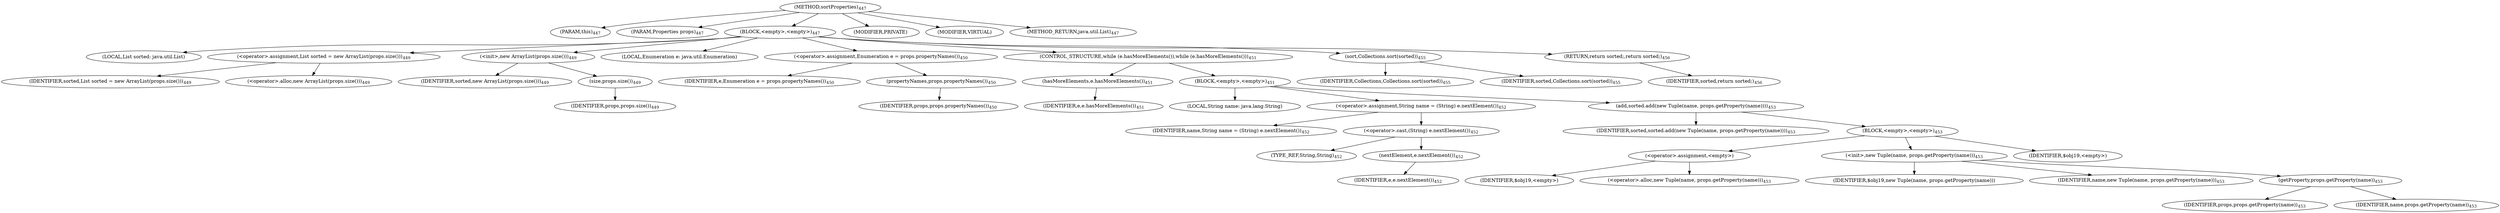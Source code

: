 digraph "sortProperties" {  
"790" [label = <(METHOD,sortProperties)<SUB>447</SUB>> ]
"791" [label = <(PARAM,this)<SUB>447</SUB>> ]
"792" [label = <(PARAM,Properties props)<SUB>447</SUB>> ]
"793" [label = <(BLOCK,&lt;empty&gt;,&lt;empty&gt;)<SUB>447</SUB>> ]
"77" [label = <(LOCAL,List sorted: java.util.List)> ]
"794" [label = <(&lt;operator&gt;.assignment,List sorted = new ArrayList(props.size()))<SUB>449</SUB>> ]
"795" [label = <(IDENTIFIER,sorted,List sorted = new ArrayList(props.size()))<SUB>449</SUB>> ]
"796" [label = <(&lt;operator&gt;.alloc,new ArrayList(props.size()))<SUB>449</SUB>> ]
"797" [label = <(&lt;init&gt;,new ArrayList(props.size()))<SUB>449</SUB>> ]
"76" [label = <(IDENTIFIER,sorted,new ArrayList(props.size()))<SUB>449</SUB>> ]
"798" [label = <(size,props.size())<SUB>449</SUB>> ]
"799" [label = <(IDENTIFIER,props,props.size())<SUB>449</SUB>> ]
"800" [label = <(LOCAL,Enumeration e: java.util.Enumeration)> ]
"801" [label = <(&lt;operator&gt;.assignment,Enumeration e = props.propertyNames())<SUB>450</SUB>> ]
"802" [label = <(IDENTIFIER,e,Enumeration e = props.propertyNames())<SUB>450</SUB>> ]
"803" [label = <(propertyNames,props.propertyNames())<SUB>450</SUB>> ]
"804" [label = <(IDENTIFIER,props,props.propertyNames())<SUB>450</SUB>> ]
"805" [label = <(CONTROL_STRUCTURE,while (e.hasMoreElements()),while (e.hasMoreElements()))<SUB>451</SUB>> ]
"806" [label = <(hasMoreElements,e.hasMoreElements())<SUB>451</SUB>> ]
"807" [label = <(IDENTIFIER,e,e.hasMoreElements())<SUB>451</SUB>> ]
"808" [label = <(BLOCK,&lt;empty&gt;,&lt;empty&gt;)<SUB>451</SUB>> ]
"809" [label = <(LOCAL,String name: java.lang.String)> ]
"810" [label = <(&lt;operator&gt;.assignment,String name = (String) e.nextElement())<SUB>452</SUB>> ]
"811" [label = <(IDENTIFIER,name,String name = (String) e.nextElement())<SUB>452</SUB>> ]
"812" [label = <(&lt;operator&gt;.cast,(String) e.nextElement())<SUB>452</SUB>> ]
"813" [label = <(TYPE_REF,String,String)<SUB>452</SUB>> ]
"814" [label = <(nextElement,e.nextElement())<SUB>452</SUB>> ]
"815" [label = <(IDENTIFIER,e,e.nextElement())<SUB>452</SUB>> ]
"816" [label = <(add,sorted.add(new Tuple(name, props.getProperty(name))))<SUB>453</SUB>> ]
"817" [label = <(IDENTIFIER,sorted,sorted.add(new Tuple(name, props.getProperty(name))))<SUB>453</SUB>> ]
"818" [label = <(BLOCK,&lt;empty&gt;,&lt;empty&gt;)<SUB>453</SUB>> ]
"819" [label = <(&lt;operator&gt;.assignment,&lt;empty&gt;)> ]
"820" [label = <(IDENTIFIER,$obj19,&lt;empty&gt;)> ]
"821" [label = <(&lt;operator&gt;.alloc,new Tuple(name, props.getProperty(name)))<SUB>453</SUB>> ]
"822" [label = <(&lt;init&gt;,new Tuple(name, props.getProperty(name)))<SUB>453</SUB>> ]
"823" [label = <(IDENTIFIER,$obj19,new Tuple(name, props.getProperty(name)))> ]
"824" [label = <(IDENTIFIER,name,new Tuple(name, props.getProperty(name)))<SUB>453</SUB>> ]
"825" [label = <(getProperty,props.getProperty(name))<SUB>453</SUB>> ]
"826" [label = <(IDENTIFIER,props,props.getProperty(name))<SUB>453</SUB>> ]
"827" [label = <(IDENTIFIER,name,props.getProperty(name))<SUB>453</SUB>> ]
"828" [label = <(IDENTIFIER,$obj19,&lt;empty&gt;)> ]
"829" [label = <(sort,Collections.sort(sorted))<SUB>455</SUB>> ]
"830" [label = <(IDENTIFIER,Collections,Collections.sort(sorted))<SUB>455</SUB>> ]
"831" [label = <(IDENTIFIER,sorted,Collections.sort(sorted))<SUB>455</SUB>> ]
"832" [label = <(RETURN,return sorted;,return sorted;)<SUB>456</SUB>> ]
"833" [label = <(IDENTIFIER,sorted,return sorted;)<SUB>456</SUB>> ]
"834" [label = <(MODIFIER,PRIVATE)> ]
"835" [label = <(MODIFIER,VIRTUAL)> ]
"836" [label = <(METHOD_RETURN,java.util.List)<SUB>447</SUB>> ]
  "790" -> "791" 
  "790" -> "792" 
  "790" -> "793" 
  "790" -> "834" 
  "790" -> "835" 
  "790" -> "836" 
  "793" -> "77" 
  "793" -> "794" 
  "793" -> "797" 
  "793" -> "800" 
  "793" -> "801" 
  "793" -> "805" 
  "793" -> "829" 
  "793" -> "832" 
  "794" -> "795" 
  "794" -> "796" 
  "797" -> "76" 
  "797" -> "798" 
  "798" -> "799" 
  "801" -> "802" 
  "801" -> "803" 
  "803" -> "804" 
  "805" -> "806" 
  "805" -> "808" 
  "806" -> "807" 
  "808" -> "809" 
  "808" -> "810" 
  "808" -> "816" 
  "810" -> "811" 
  "810" -> "812" 
  "812" -> "813" 
  "812" -> "814" 
  "814" -> "815" 
  "816" -> "817" 
  "816" -> "818" 
  "818" -> "819" 
  "818" -> "822" 
  "818" -> "828" 
  "819" -> "820" 
  "819" -> "821" 
  "822" -> "823" 
  "822" -> "824" 
  "822" -> "825" 
  "825" -> "826" 
  "825" -> "827" 
  "829" -> "830" 
  "829" -> "831" 
  "832" -> "833" 
}
